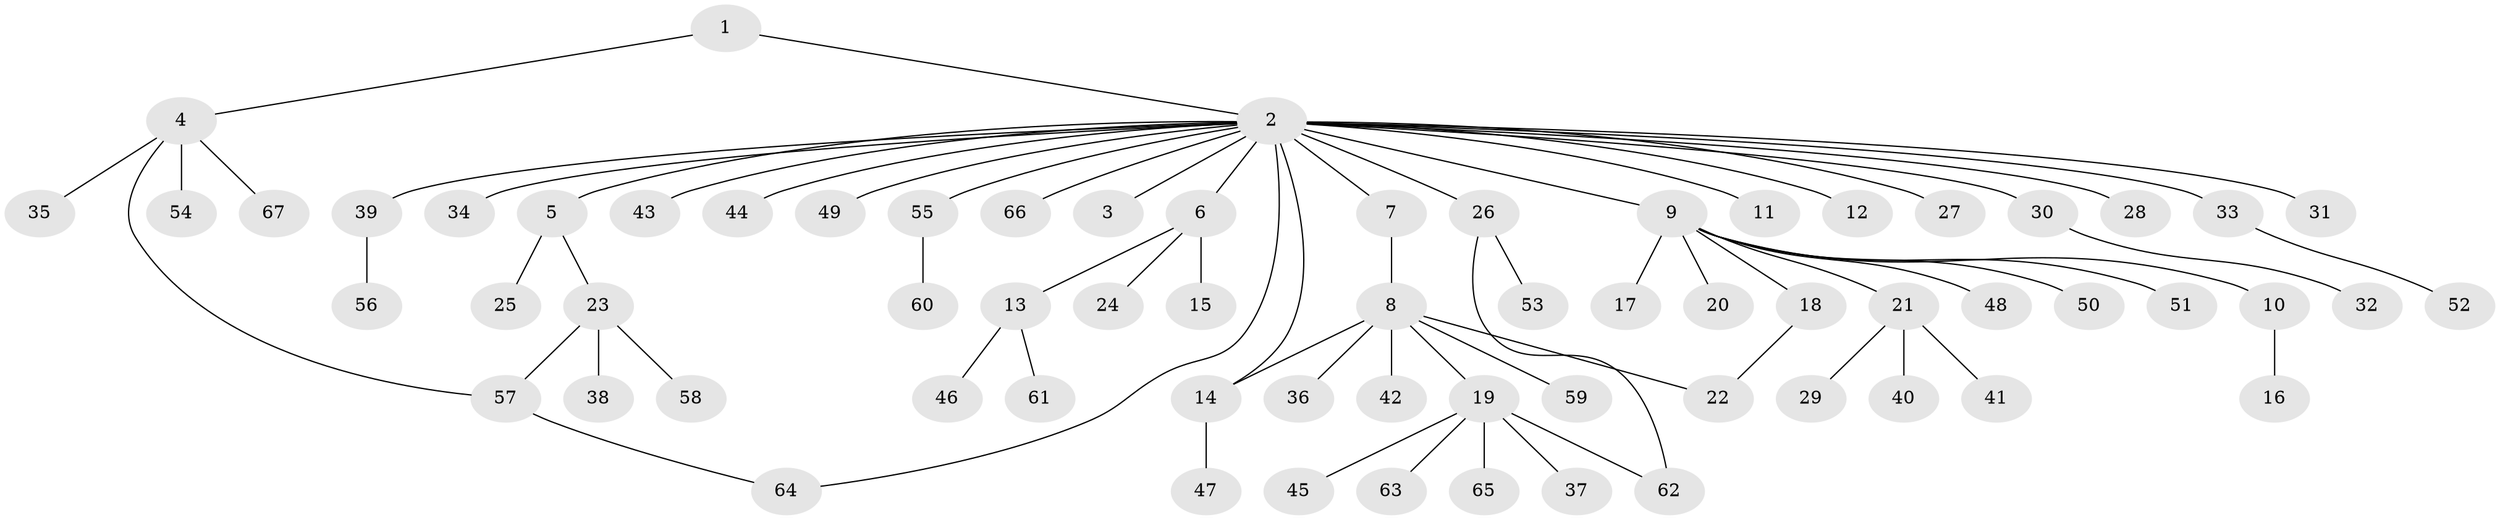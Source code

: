 // Generated by graph-tools (version 1.1) at 2025/11/02/27/25 16:11:12]
// undirected, 67 vertices, 71 edges
graph export_dot {
graph [start="1"]
  node [color=gray90,style=filled];
  1;
  2;
  3;
  4;
  5;
  6;
  7;
  8;
  9;
  10;
  11;
  12;
  13;
  14;
  15;
  16;
  17;
  18;
  19;
  20;
  21;
  22;
  23;
  24;
  25;
  26;
  27;
  28;
  29;
  30;
  31;
  32;
  33;
  34;
  35;
  36;
  37;
  38;
  39;
  40;
  41;
  42;
  43;
  44;
  45;
  46;
  47;
  48;
  49;
  50;
  51;
  52;
  53;
  54;
  55;
  56;
  57;
  58;
  59;
  60;
  61;
  62;
  63;
  64;
  65;
  66;
  67;
  1 -- 2;
  1 -- 4;
  2 -- 3;
  2 -- 5;
  2 -- 6;
  2 -- 7;
  2 -- 9;
  2 -- 11;
  2 -- 12;
  2 -- 14;
  2 -- 26;
  2 -- 27;
  2 -- 28;
  2 -- 30;
  2 -- 31;
  2 -- 33;
  2 -- 34;
  2 -- 39;
  2 -- 43;
  2 -- 44;
  2 -- 49;
  2 -- 55;
  2 -- 64;
  2 -- 66;
  4 -- 35;
  4 -- 54;
  4 -- 57;
  4 -- 67;
  5 -- 23;
  5 -- 25;
  6 -- 13;
  6 -- 15;
  6 -- 24;
  7 -- 8;
  8 -- 14;
  8 -- 19;
  8 -- 22;
  8 -- 36;
  8 -- 42;
  8 -- 59;
  9 -- 10;
  9 -- 17;
  9 -- 18;
  9 -- 20;
  9 -- 21;
  9 -- 48;
  9 -- 50;
  9 -- 51;
  10 -- 16;
  13 -- 46;
  13 -- 61;
  14 -- 47;
  18 -- 22;
  19 -- 37;
  19 -- 45;
  19 -- 62;
  19 -- 63;
  19 -- 65;
  21 -- 29;
  21 -- 40;
  21 -- 41;
  23 -- 38;
  23 -- 57;
  23 -- 58;
  26 -- 53;
  26 -- 62;
  30 -- 32;
  33 -- 52;
  39 -- 56;
  55 -- 60;
  57 -- 64;
}
